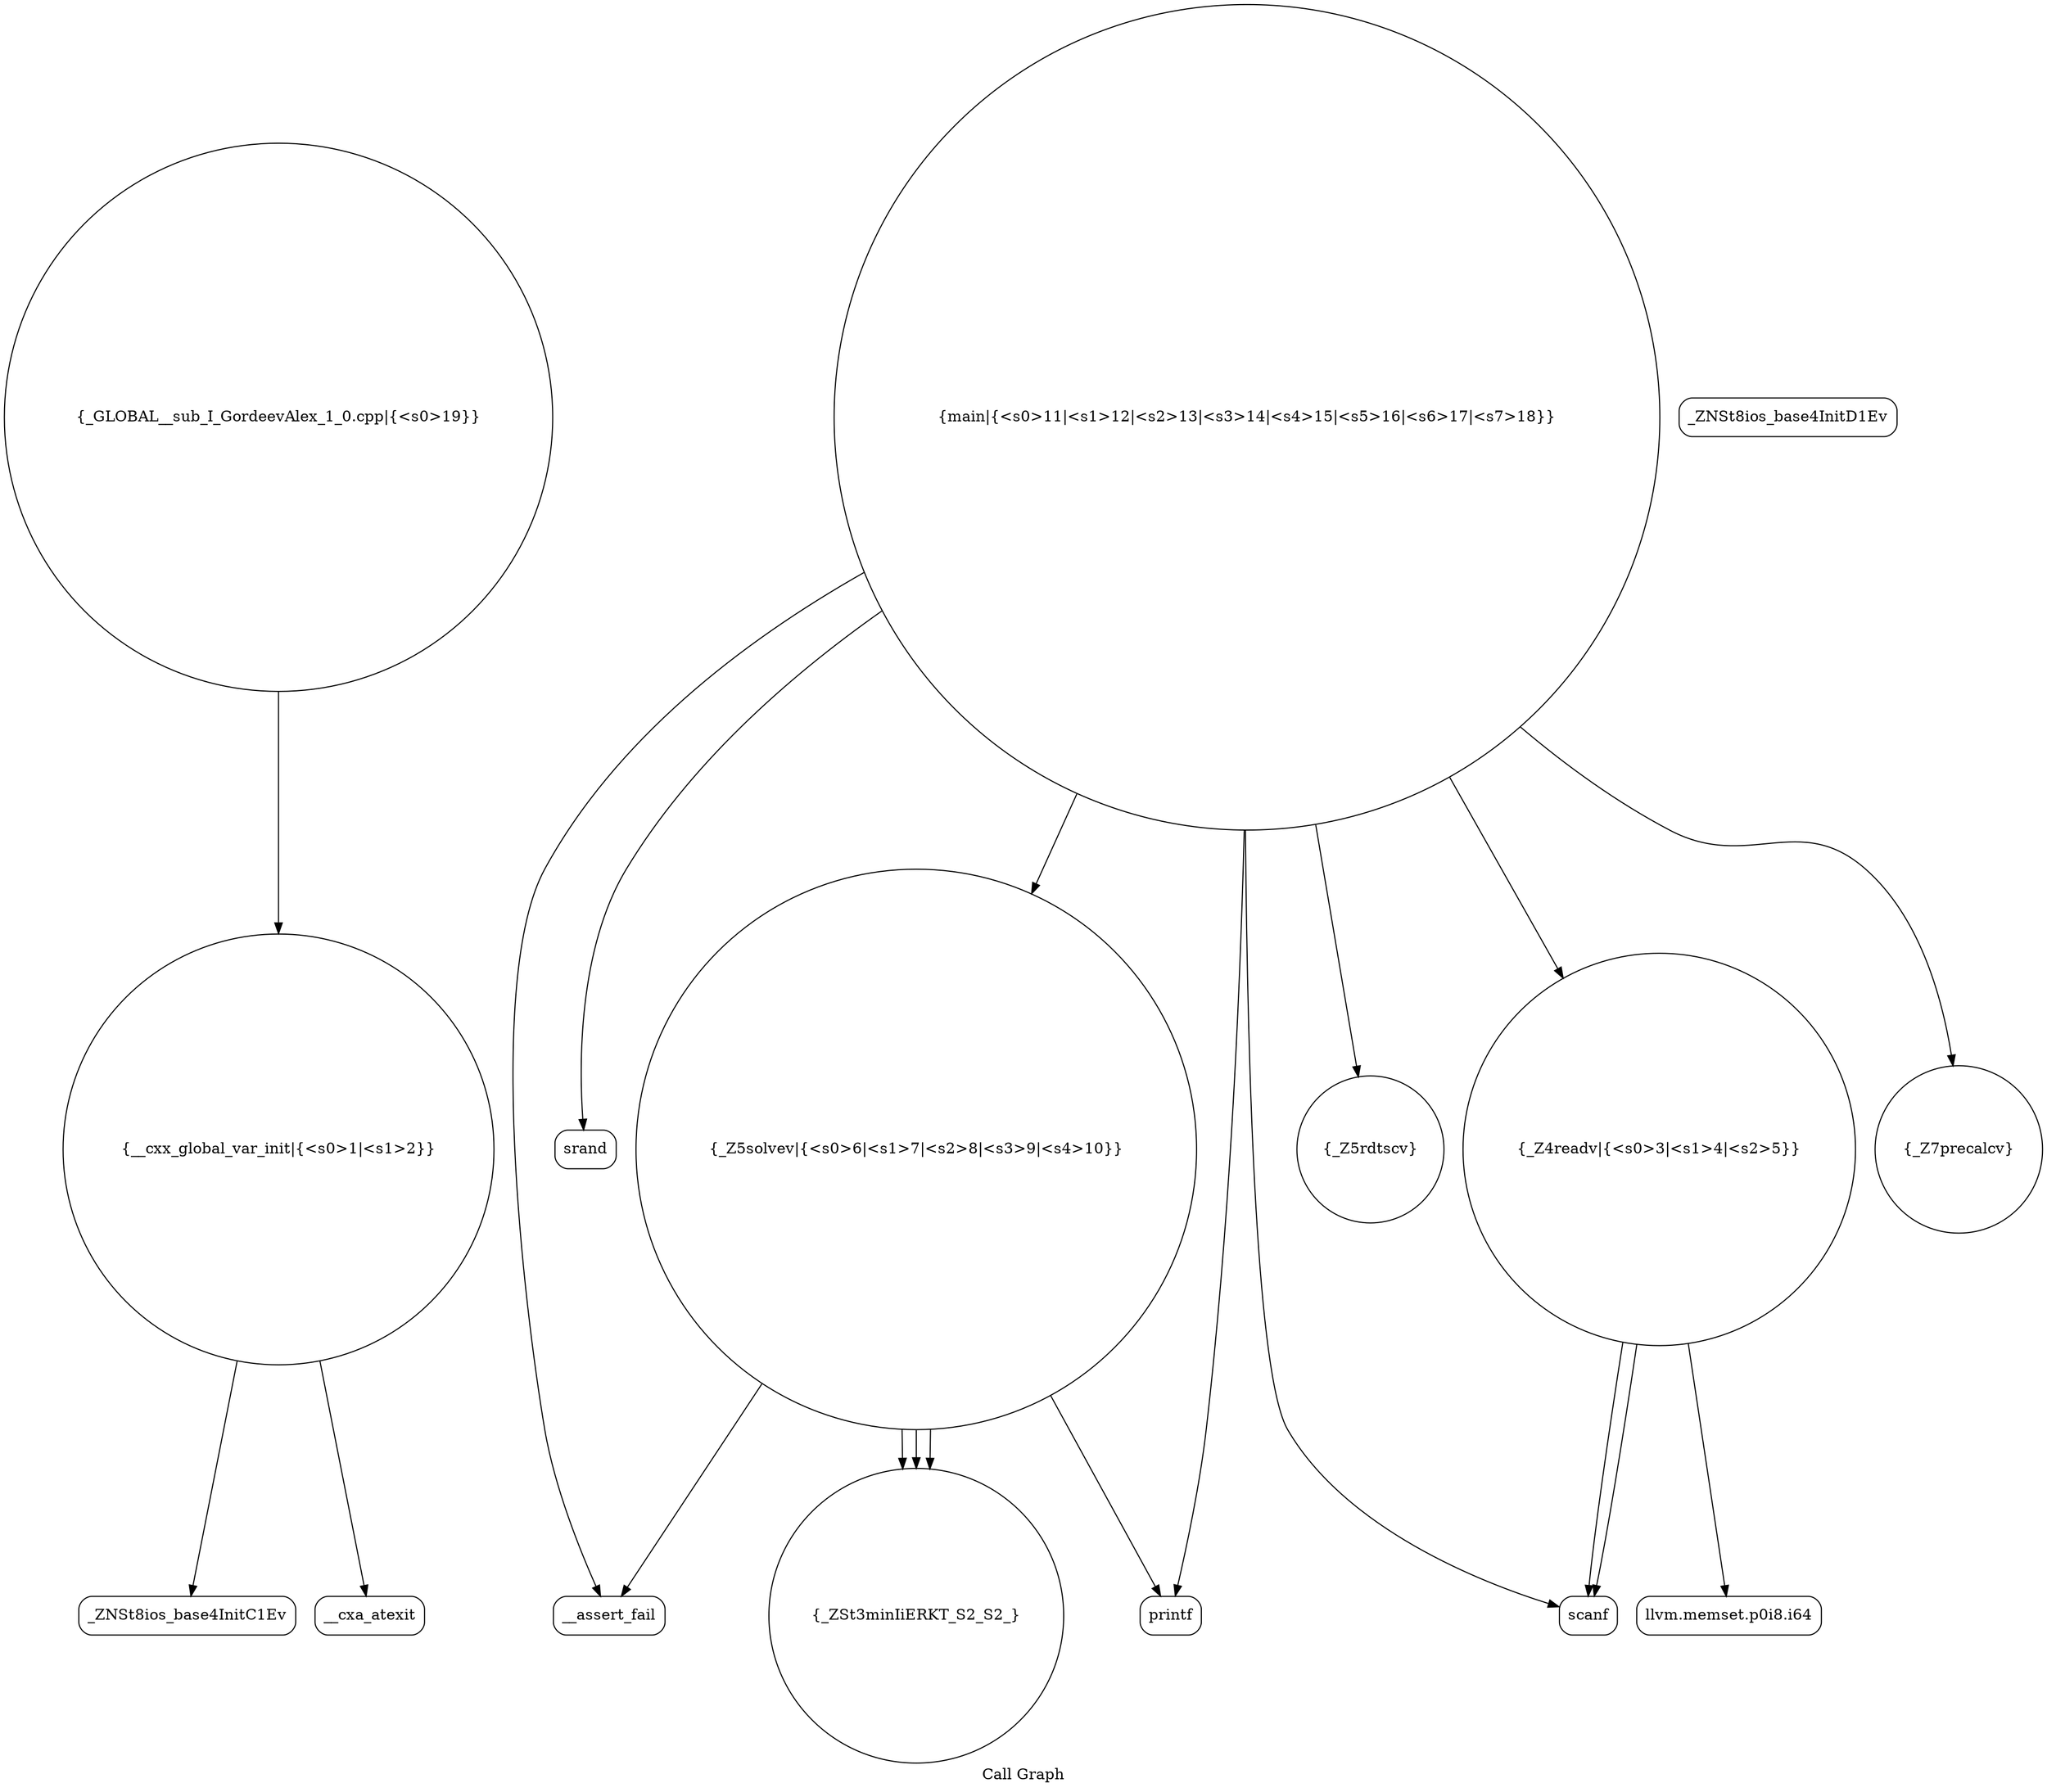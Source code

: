 digraph "Call Graph" {
	label="Call Graph";

	Node0x55d657c77280 [shape=record,shape=circle,label="{__cxx_global_var_init|{<s0>1|<s1>2}}"];
	Node0x55d657c77280:s0 -> Node0x55d657c77710[color=black];
	Node0x55d657c77280:s1 -> Node0x55d657c77810[color=black];
	Node0x55d657c77a10 [shape=record,shape=Mrecord,label="{scanf}"];
	Node0x55d657c77d90 [shape=record,shape=Mrecord,label="{srand}"];
	Node0x55d657c77790 [shape=record,shape=Mrecord,label="{_ZNSt8ios_base4InitD1Ev}"];
	Node0x55d657c77b10 [shape=record,shape=circle,label="{_Z5solvev|{<s0>6|<s1>7|<s2>8|<s3>9|<s4>10}}"];
	Node0x55d657c77b10:s0 -> Node0x55d657c77b90[color=black];
	Node0x55d657c77b10:s1 -> Node0x55d657c77b90[color=black];
	Node0x55d657c77b10:s2 -> Node0x55d657c77c10[color=black];
	Node0x55d657c77b10:s3 -> Node0x55d657c77b90[color=black];
	Node0x55d657c77b10:s4 -> Node0x55d657c77c90[color=black];
	Node0x55d657c77890 [shape=record,shape=circle,label="{_Z5rdtscv}"];
	Node0x55d657c77c10 [shape=record,shape=Mrecord,label="{__assert_fail}"];
	Node0x55d657c77990 [shape=record,shape=circle,label="{_Z4readv|{<s0>3|<s1>4|<s2>5}}"];
	Node0x55d657c77990:s0 -> Node0x55d657c77a10[color=black];
	Node0x55d657c77990:s1 -> Node0x55d657c77a90[color=black];
	Node0x55d657c77990:s2 -> Node0x55d657c77a10[color=black];
	Node0x55d657c77d10 [shape=record,shape=circle,label="{main|{<s0>11|<s1>12|<s2>13|<s3>14|<s4>15|<s5>16|<s6>17|<s7>18}}"];
	Node0x55d657c77d10:s0 -> Node0x55d657c77890[color=black];
	Node0x55d657c77d10:s1 -> Node0x55d657c77d90[color=black];
	Node0x55d657c77d10:s2 -> Node0x55d657c77910[color=black];
	Node0x55d657c77d10:s3 -> Node0x55d657c77a10[color=black];
	Node0x55d657c77d10:s4 -> Node0x55d657c77990[color=black];
	Node0x55d657c77d10:s5 -> Node0x55d657c77c10[color=black];
	Node0x55d657c77d10:s6 -> Node0x55d657c77c90[color=black];
	Node0x55d657c77d10:s7 -> Node0x55d657c77b10[color=black];
	Node0x55d657c77710 [shape=record,shape=Mrecord,label="{_ZNSt8ios_base4InitC1Ev}"];
	Node0x55d657c77a90 [shape=record,shape=Mrecord,label="{llvm.memset.p0i8.i64}"];
	Node0x55d657c77e10 [shape=record,shape=circle,label="{_GLOBAL__sub_I_GordeevAlex_1_0.cpp|{<s0>19}}"];
	Node0x55d657c77e10:s0 -> Node0x55d657c77280[color=black];
	Node0x55d657c77810 [shape=record,shape=Mrecord,label="{__cxa_atexit}"];
	Node0x55d657c77b90 [shape=record,shape=circle,label="{_ZSt3minIiERKT_S2_S2_}"];
	Node0x55d657c77910 [shape=record,shape=circle,label="{_Z7precalcv}"];
	Node0x55d657c77c90 [shape=record,shape=Mrecord,label="{printf}"];
}
